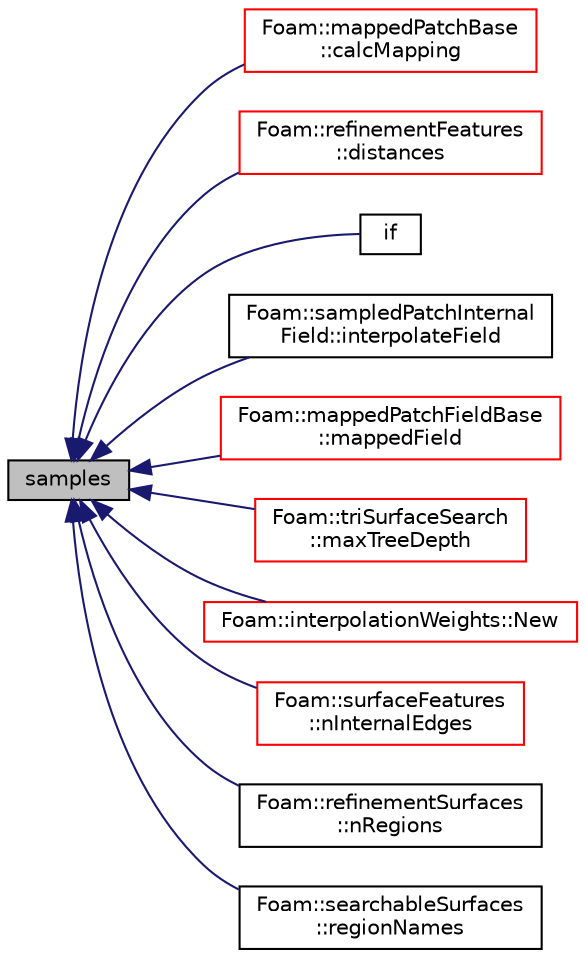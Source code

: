 digraph "samples"
{
  bgcolor="transparent";
  edge [fontname="Helvetica",fontsize="10",labelfontname="Helvetica",labelfontsize="10"];
  node [fontname="Helvetica",fontsize="10",shape=record];
  rankdir="LR";
  Node1 [label="samples",height=0.2,width=0.4,color="black", fillcolor="grey75", style="filled", fontcolor="black"];
  Node1 -> Node2 [dir="back",color="midnightblue",fontsize="10",style="solid",fontname="Helvetica"];
  Node2 [label="Foam::mappedPatchBase\l::calcMapping",height=0.2,width=0.4,color="red",URL="$a01457.html#a855421729b0363f1d9b0341a153f12b1",tooltip="Calculate mapping. "];
  Node1 -> Node3 [dir="back",color="midnightblue",fontsize="10",style="solid",fontname="Helvetica"];
  Node3 [label="Foam::refinementFeatures\l::distances",height=0.2,width=0.4,color="red",URL="$a02171.html#aefd37fb60bfb3c70b4b4bf02cd5ea604",tooltip="Per featureEdgeMesh the list of ranges. "];
  Node1 -> Node4 [dir="back",color="midnightblue",fontsize="10",style="solid",fontname="Helvetica"];
  Node4 [label="if",height=0.2,width=0.4,color="black",URL="$a04572.html#a1fdff63793d836d4f1c41c9b7a785b1a"];
  Node1 -> Node5 [dir="back",color="midnightblue",fontsize="10",style="solid",fontname="Helvetica"];
  Node5 [label="Foam::sampledPatchInternal\lField::interpolateField",height=0.2,width=0.4,color="black",URL="$a02305.html#aefd86b240db58e582111d07b68287113"];
  Node1 -> Node6 [dir="back",color="midnightblue",fontsize="10",style="solid",fontname="Helvetica"];
  Node6 [label="Foam::mappedPatchFieldBase\l::mappedField",height=0.2,width=0.4,color="red",URL="$a01458.html#af85b5ce63e4be45def690103f387de9a",tooltip="Map sampleField onto *this patch. "];
  Node1 -> Node7 [dir="back",color="midnightblue",fontsize="10",style="solid",fontname="Helvetica"];
  Node7 [label="Foam::triSurfaceSearch\l::maxTreeDepth",height=0.2,width=0.4,color="red",URL="$a02785.html#a063ac52d0921869ead64407c83ab0f9b",tooltip="Return max tree depth of octree. "];
  Node1 -> Node8 [dir="back",color="midnightblue",fontsize="10",style="solid",fontname="Helvetica"];
  Node8 [label="Foam::interpolationWeights::New",height=0.2,width=0.4,color="red",URL="$a01185.html#a9c16f96eb264349faebd1e04f84fc996",tooltip="Return a reference to the selected interpolationWeights. "];
  Node1 -> Node9 [dir="back",color="midnightblue",fontsize="10",style="solid",fontname="Helvetica"];
  Node9 [label="Foam::surfaceFeatures\l::nInternalEdges",height=0.2,width=0.4,color="red",URL="$a02567.html#a3b322af5609b09f5d4f4b6fda11930df",tooltip="Return number of internal edges. "];
  Node1 -> Node10 [dir="back",color="midnightblue",fontsize="10",style="solid",fontname="Helvetica"];
  Node10 [label="Foam::refinementSurfaces\l::nRegions",height=0.2,width=0.4,color="black",URL="$a02176.html#a57f980c4312eca2cfa550ab99040161d"];
  Node1 -> Node11 [dir="back",color="midnightblue",fontsize="10",style="solid",fontname="Helvetica"];
  Node11 [label="Foam::searchableSurfaces\l::regionNames",height=0.2,width=0.4,color="black",URL="$a02342.html#a0dc1c3a7eab469ca542770f4dce82bee"];
}
